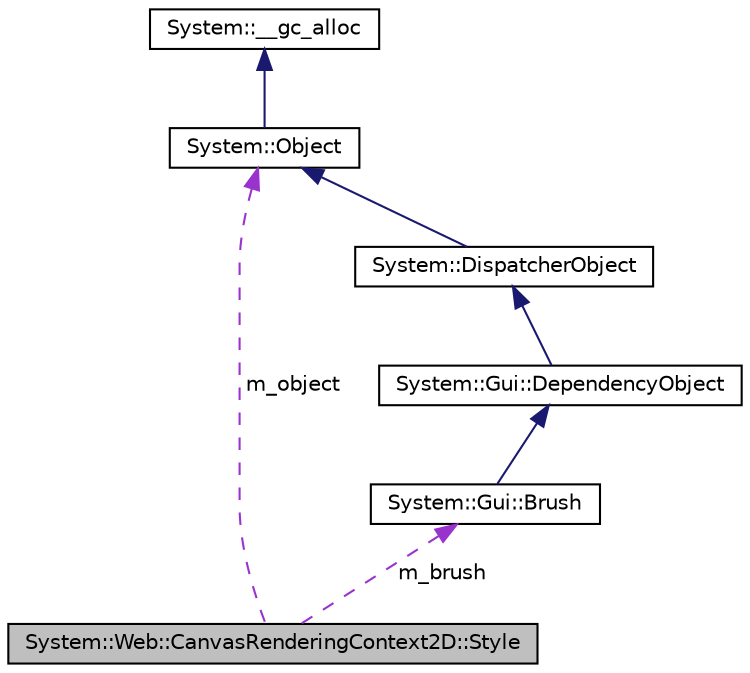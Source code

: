 digraph G
{
  edge [fontname="Helvetica",fontsize="10",labelfontname="Helvetica",labelfontsize="10"];
  node [fontname="Helvetica",fontsize="10",shape=record];
  Node1 [label="System::Web::CanvasRenderingContext2D::Style",height=0.2,width=0.4,color="black", fillcolor="grey75", style="filled" fontcolor="black"];
  Node2 -> Node1 [dir="back",color="darkorchid3",fontsize="10",style="dashed",label=" m_brush" ,fontname="Helvetica"];
  Node2 [label="System::Gui::Brush",height=0.2,width=0.4,color="black", fillcolor="white", style="filled",URL="$class_system_1_1_gui_1_1_brush.html"];
  Node3 -> Node2 [dir="back",color="midnightblue",fontsize="10",style="solid",fontname="Helvetica"];
  Node3 [label="System::Gui::DependencyObject",height=0.2,width=0.4,color="black", fillcolor="white", style="filled",URL="$class_system_1_1_gui_1_1_dependency_object.html"];
  Node4 -> Node3 [dir="back",color="midnightblue",fontsize="10",style="solid",fontname="Helvetica"];
  Node4 [label="System::DispatcherObject",height=0.2,width=0.4,color="black", fillcolor="white", style="filled",URL="$class_system_1_1_dispatcher_object.html"];
  Node5 -> Node4 [dir="back",color="midnightblue",fontsize="10",style="solid",fontname="Helvetica"];
  Node5 [label="System::Object",height=0.2,width=0.4,color="black", fillcolor="white", style="filled",URL="$class_system_1_1_object.html"];
  Node6 -> Node5 [dir="back",color="midnightblue",fontsize="10",style="solid",fontname="Helvetica"];
  Node6 [label="System::__gc_alloc",height=0.2,width=0.4,color="black", fillcolor="white", style="filled",URL="$class_system_1_1____gc__alloc.html"];
  Node5 -> Node1 [dir="back",color="darkorchid3",fontsize="10",style="dashed",label=" m_object" ,fontname="Helvetica"];
}
